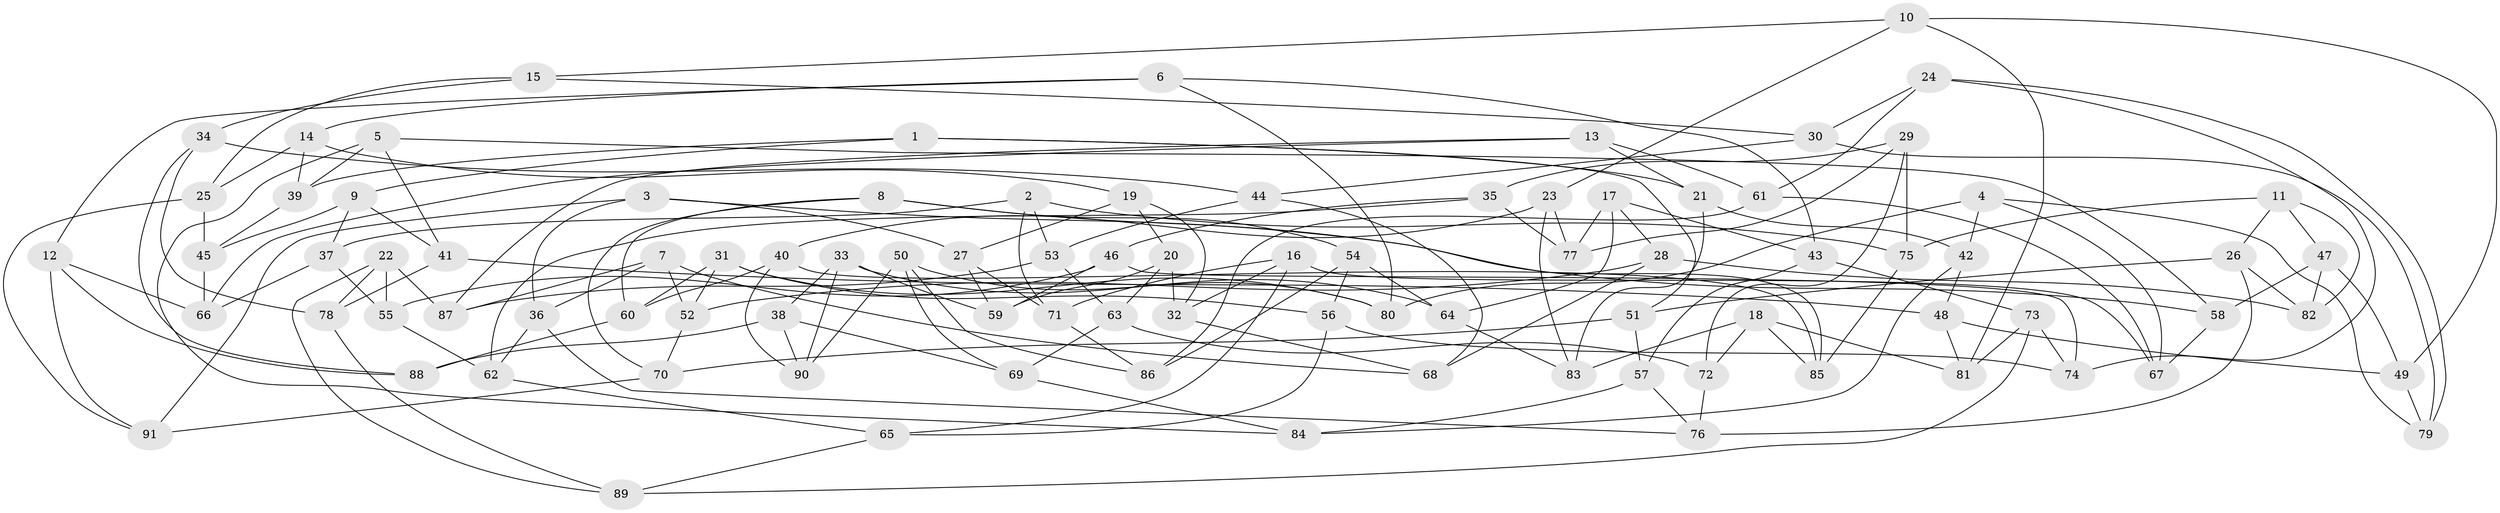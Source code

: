 // coarse degree distribution, {3: 0.10909090909090909, 9: 0.12727272727272726, 4: 0.6909090909090909, 7: 0.01818181818181818, 8: 0.01818181818181818, 6: 0.03636363636363636}
// Generated by graph-tools (version 1.1) at 2025/53/03/04/25 22:53:42]
// undirected, 91 vertices, 182 edges
graph export_dot {
  node [color=gray90,style=filled];
  1;
  2;
  3;
  4;
  5;
  6;
  7;
  8;
  9;
  10;
  11;
  12;
  13;
  14;
  15;
  16;
  17;
  18;
  19;
  20;
  21;
  22;
  23;
  24;
  25;
  26;
  27;
  28;
  29;
  30;
  31;
  32;
  33;
  34;
  35;
  36;
  37;
  38;
  39;
  40;
  41;
  42;
  43;
  44;
  45;
  46;
  47;
  48;
  49;
  50;
  51;
  52;
  53;
  54;
  55;
  56;
  57;
  58;
  59;
  60;
  61;
  62;
  63;
  64;
  65;
  66;
  67;
  68;
  69;
  70;
  71;
  72;
  73;
  74;
  75;
  76;
  77;
  78;
  79;
  80;
  81;
  82;
  83;
  84;
  85;
  86;
  87;
  88;
  89;
  90;
  91;
  1 -- 9;
  1 -- 39;
  1 -- 51;
  1 -- 21;
  2 -- 37;
  2 -- 75;
  2 -- 71;
  2 -- 53;
  3 -- 91;
  3 -- 36;
  3 -- 58;
  3 -- 27;
  4 -- 80;
  4 -- 42;
  4 -- 67;
  4 -- 79;
  5 -- 84;
  5 -- 41;
  5 -- 58;
  5 -- 39;
  6 -- 12;
  6 -- 80;
  6 -- 14;
  6 -- 43;
  7 -- 68;
  7 -- 52;
  7 -- 87;
  7 -- 36;
  8 -- 85;
  8 -- 54;
  8 -- 70;
  8 -- 60;
  9 -- 37;
  9 -- 41;
  9 -- 45;
  10 -- 81;
  10 -- 15;
  10 -- 23;
  10 -- 49;
  11 -- 82;
  11 -- 26;
  11 -- 75;
  11 -- 47;
  12 -- 88;
  12 -- 91;
  12 -- 66;
  13 -- 21;
  13 -- 61;
  13 -- 66;
  13 -- 87;
  14 -- 19;
  14 -- 25;
  14 -- 39;
  15 -- 25;
  15 -- 30;
  15 -- 34;
  16 -- 71;
  16 -- 65;
  16 -- 67;
  16 -- 32;
  17 -- 77;
  17 -- 28;
  17 -- 43;
  17 -- 64;
  18 -- 85;
  18 -- 83;
  18 -- 72;
  18 -- 81;
  19 -- 32;
  19 -- 27;
  19 -- 20;
  20 -- 32;
  20 -- 63;
  20 -- 59;
  21 -- 83;
  21 -- 42;
  22 -- 55;
  22 -- 78;
  22 -- 89;
  22 -- 87;
  23 -- 77;
  23 -- 40;
  23 -- 83;
  24 -- 30;
  24 -- 79;
  24 -- 61;
  24 -- 74;
  25 -- 45;
  25 -- 91;
  26 -- 51;
  26 -- 82;
  26 -- 76;
  27 -- 59;
  27 -- 71;
  28 -- 52;
  28 -- 82;
  28 -- 68;
  29 -- 35;
  29 -- 72;
  29 -- 75;
  29 -- 77;
  30 -- 44;
  30 -- 79;
  31 -- 60;
  31 -- 52;
  31 -- 56;
  31 -- 80;
  32 -- 68;
  33 -- 64;
  33 -- 90;
  33 -- 38;
  33 -- 59;
  34 -- 78;
  34 -- 44;
  34 -- 88;
  35 -- 77;
  35 -- 62;
  35 -- 46;
  36 -- 76;
  36 -- 62;
  37 -- 55;
  37 -- 66;
  38 -- 90;
  38 -- 88;
  38 -- 69;
  39 -- 45;
  40 -- 90;
  40 -- 60;
  40 -- 85;
  41 -- 48;
  41 -- 78;
  42 -- 84;
  42 -- 48;
  43 -- 73;
  43 -- 57;
  44 -- 53;
  44 -- 68;
  45 -- 66;
  46 -- 55;
  46 -- 59;
  46 -- 74;
  47 -- 58;
  47 -- 49;
  47 -- 82;
  48 -- 49;
  48 -- 81;
  49 -- 79;
  50 -- 69;
  50 -- 90;
  50 -- 86;
  50 -- 80;
  51 -- 70;
  51 -- 57;
  52 -- 70;
  53 -- 87;
  53 -- 63;
  54 -- 56;
  54 -- 64;
  54 -- 86;
  55 -- 62;
  56 -- 65;
  56 -- 74;
  57 -- 84;
  57 -- 76;
  58 -- 67;
  60 -- 88;
  61 -- 86;
  61 -- 67;
  62 -- 65;
  63 -- 72;
  63 -- 69;
  64 -- 83;
  65 -- 89;
  69 -- 84;
  70 -- 91;
  71 -- 86;
  72 -- 76;
  73 -- 74;
  73 -- 89;
  73 -- 81;
  75 -- 85;
  78 -- 89;
}
